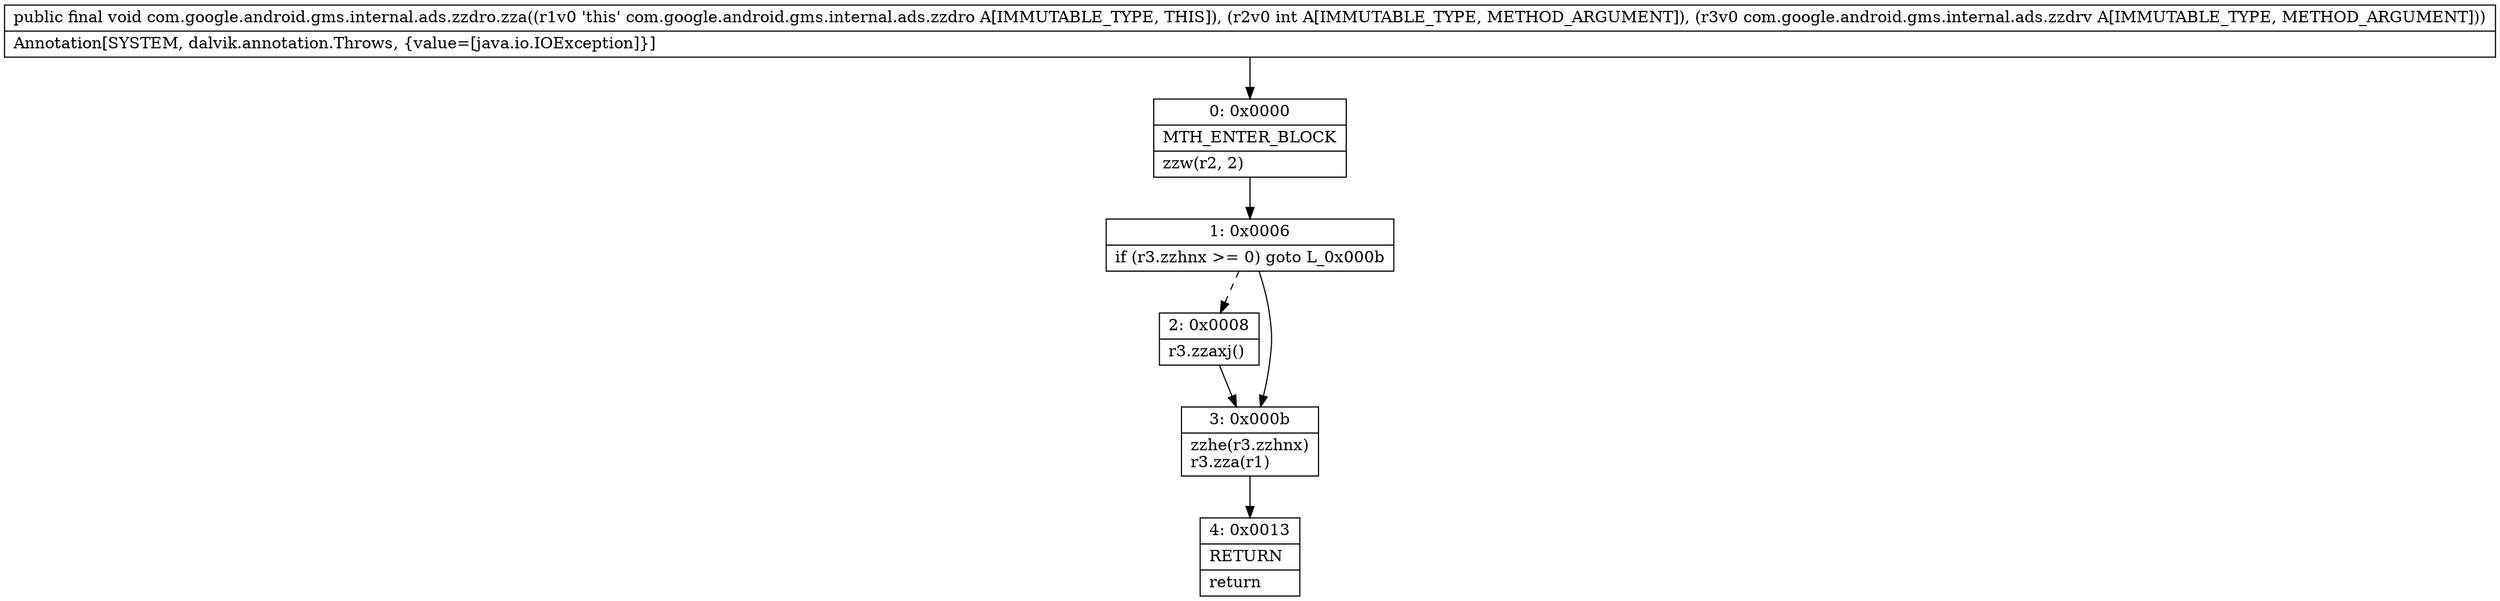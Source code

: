 digraph "CFG forcom.google.android.gms.internal.ads.zzdro.zza(ILcom\/google\/android\/gms\/internal\/ads\/zzdrv;)V" {
Node_0 [shape=record,label="{0\:\ 0x0000|MTH_ENTER_BLOCK\l|zzw(r2, 2)\l}"];
Node_1 [shape=record,label="{1\:\ 0x0006|if (r3.zzhnx \>= 0) goto L_0x000b\l}"];
Node_2 [shape=record,label="{2\:\ 0x0008|r3.zzaxj()\l}"];
Node_3 [shape=record,label="{3\:\ 0x000b|zzhe(r3.zzhnx)\lr3.zza(r1)\l}"];
Node_4 [shape=record,label="{4\:\ 0x0013|RETURN\l|return\l}"];
MethodNode[shape=record,label="{public final void com.google.android.gms.internal.ads.zzdro.zza((r1v0 'this' com.google.android.gms.internal.ads.zzdro A[IMMUTABLE_TYPE, THIS]), (r2v0 int A[IMMUTABLE_TYPE, METHOD_ARGUMENT]), (r3v0 com.google.android.gms.internal.ads.zzdrv A[IMMUTABLE_TYPE, METHOD_ARGUMENT]))  | Annotation[SYSTEM, dalvik.annotation.Throws, \{value=[java.io.IOException]\}]\l}"];
MethodNode -> Node_0;
Node_0 -> Node_1;
Node_1 -> Node_2[style=dashed];
Node_1 -> Node_3;
Node_2 -> Node_3;
Node_3 -> Node_4;
}

